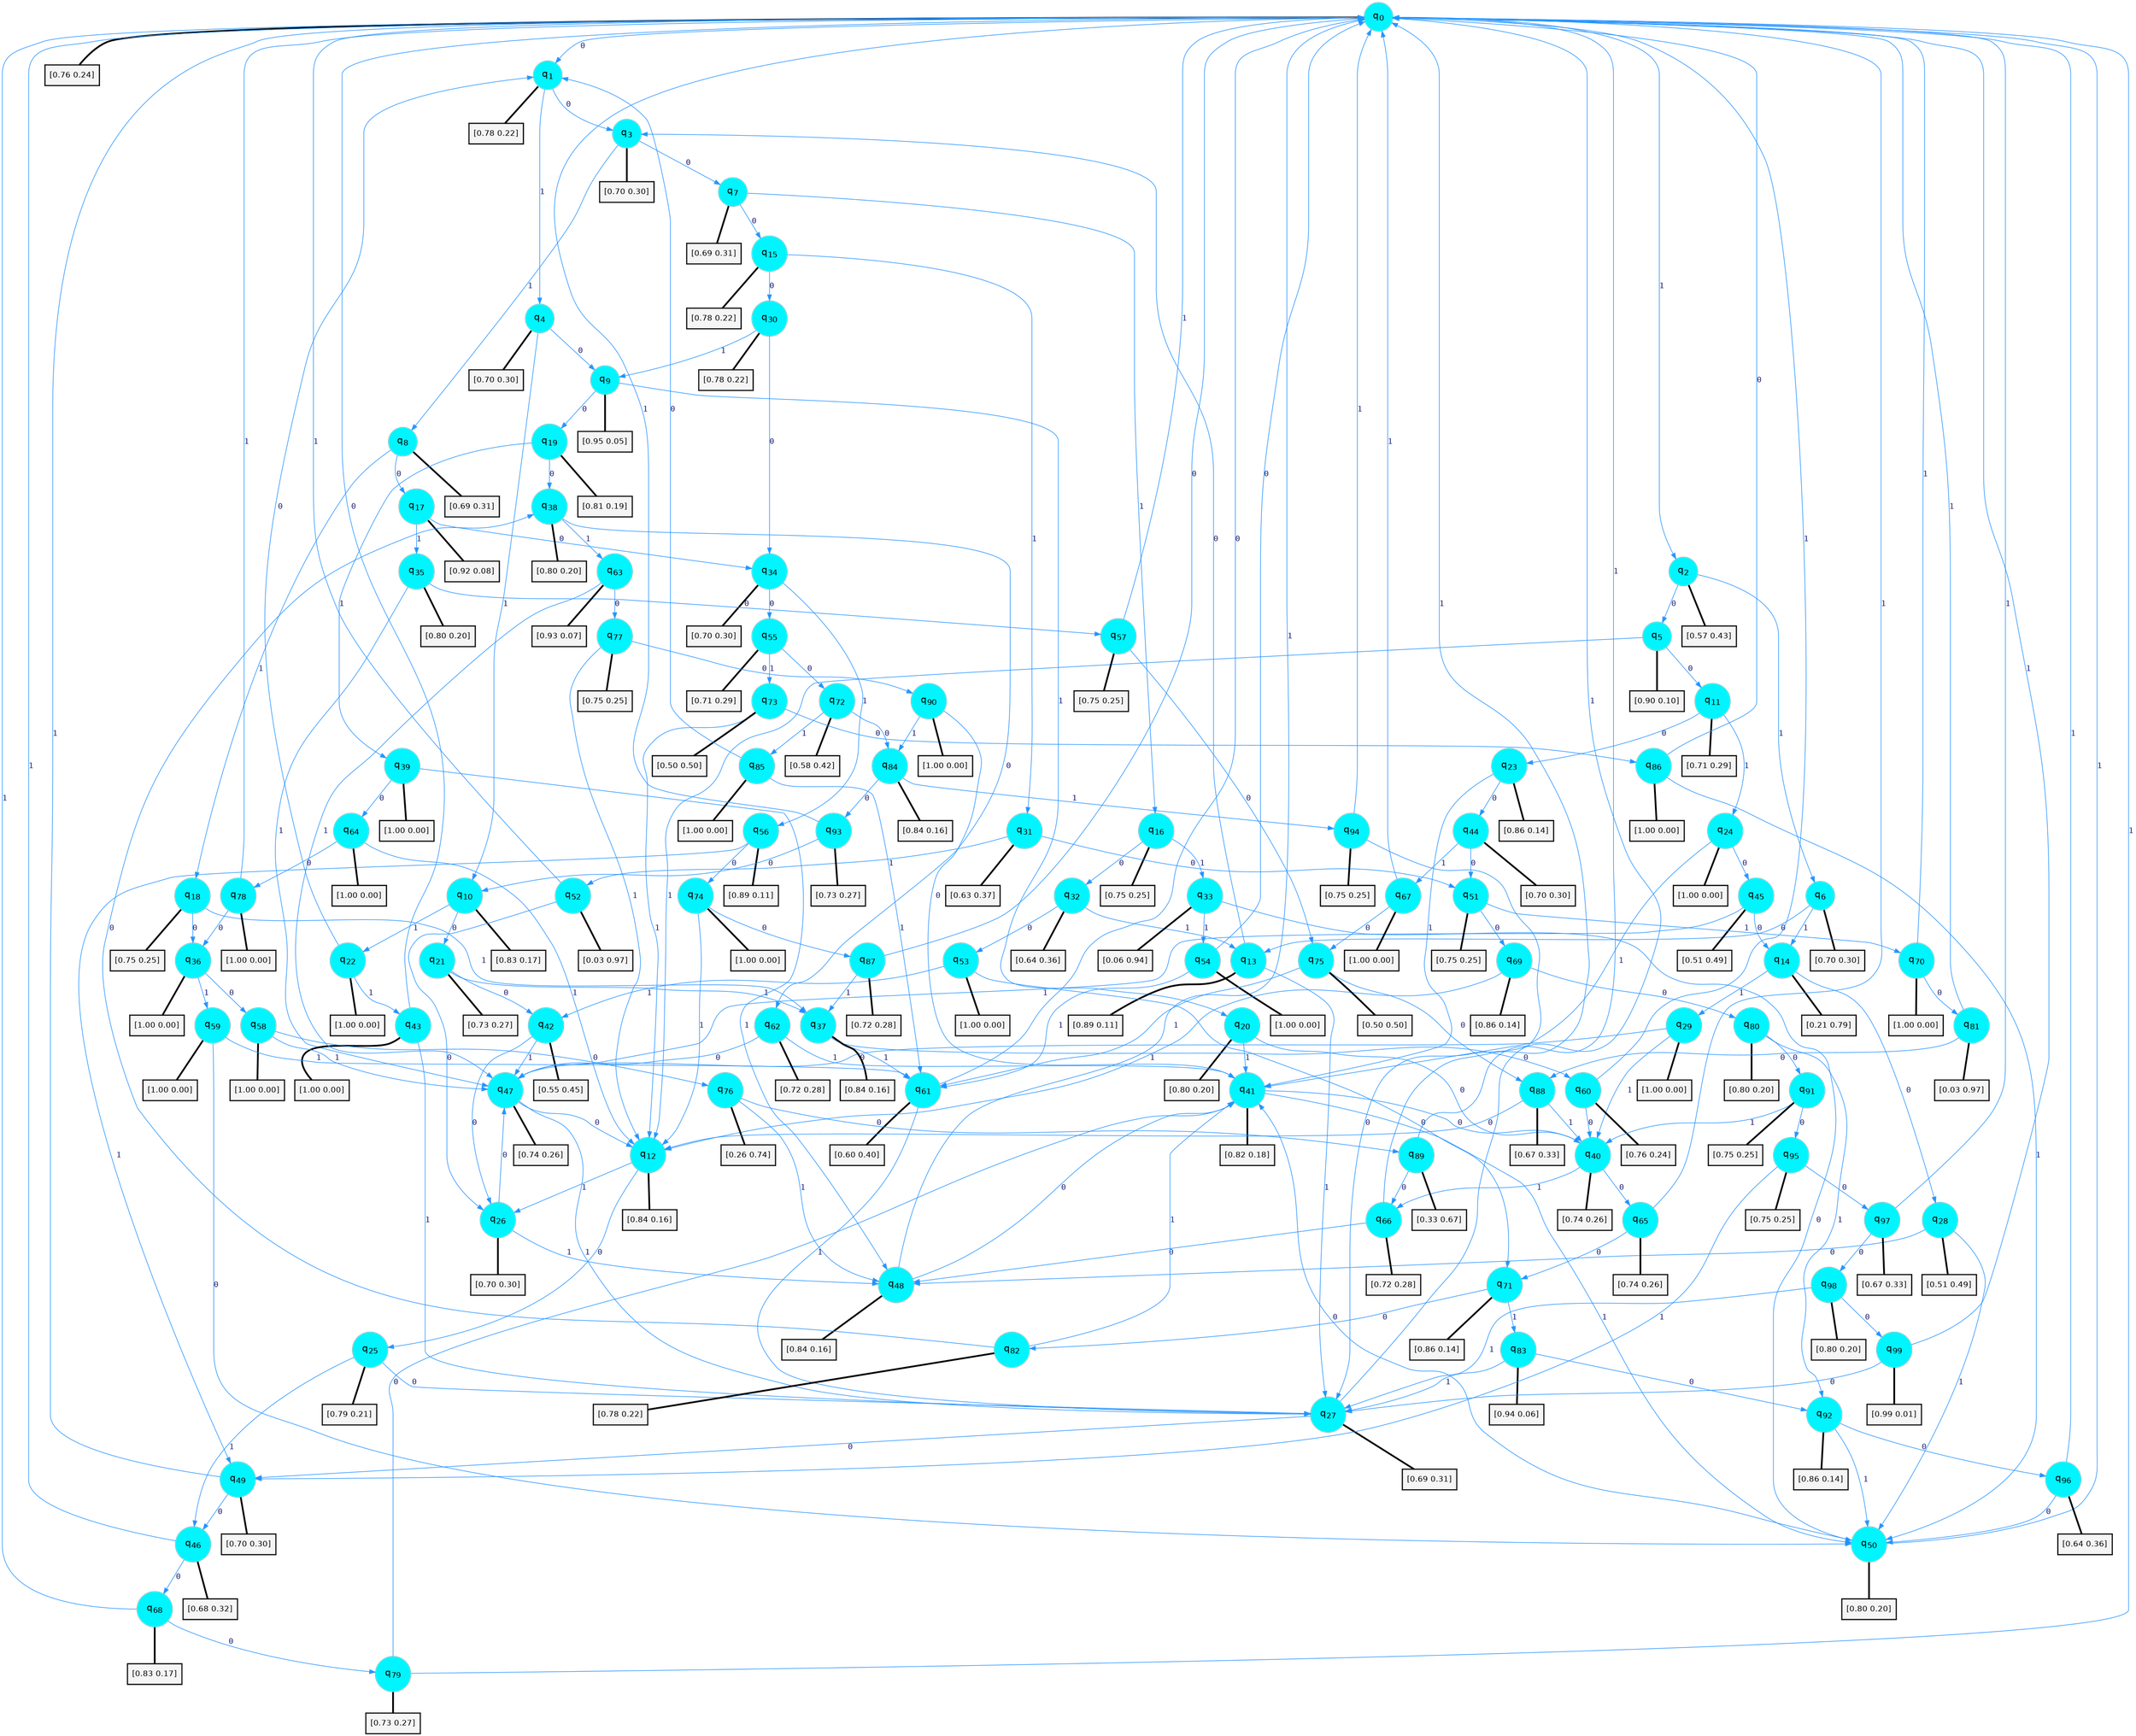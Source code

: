 digraph G {
graph [
bgcolor=transparent, dpi=300, rankdir=TD, size="40,25"];
node [
color=gray, fillcolor=turquoise1, fontcolor=black, fontname=Helvetica, fontsize=16, fontweight=bold, shape=circle, style=filled];
edge [
arrowsize=1, color=dodgerblue1, fontcolor=midnightblue, fontname=courier, fontweight=bold, penwidth=1, style=solid, weight=20];
0[label=<q<SUB>0</SUB>>];
1[label=<q<SUB>1</SUB>>];
2[label=<q<SUB>2</SUB>>];
3[label=<q<SUB>3</SUB>>];
4[label=<q<SUB>4</SUB>>];
5[label=<q<SUB>5</SUB>>];
6[label=<q<SUB>6</SUB>>];
7[label=<q<SUB>7</SUB>>];
8[label=<q<SUB>8</SUB>>];
9[label=<q<SUB>9</SUB>>];
10[label=<q<SUB>10</SUB>>];
11[label=<q<SUB>11</SUB>>];
12[label=<q<SUB>12</SUB>>];
13[label=<q<SUB>13</SUB>>];
14[label=<q<SUB>14</SUB>>];
15[label=<q<SUB>15</SUB>>];
16[label=<q<SUB>16</SUB>>];
17[label=<q<SUB>17</SUB>>];
18[label=<q<SUB>18</SUB>>];
19[label=<q<SUB>19</SUB>>];
20[label=<q<SUB>20</SUB>>];
21[label=<q<SUB>21</SUB>>];
22[label=<q<SUB>22</SUB>>];
23[label=<q<SUB>23</SUB>>];
24[label=<q<SUB>24</SUB>>];
25[label=<q<SUB>25</SUB>>];
26[label=<q<SUB>26</SUB>>];
27[label=<q<SUB>27</SUB>>];
28[label=<q<SUB>28</SUB>>];
29[label=<q<SUB>29</SUB>>];
30[label=<q<SUB>30</SUB>>];
31[label=<q<SUB>31</SUB>>];
32[label=<q<SUB>32</SUB>>];
33[label=<q<SUB>33</SUB>>];
34[label=<q<SUB>34</SUB>>];
35[label=<q<SUB>35</SUB>>];
36[label=<q<SUB>36</SUB>>];
37[label=<q<SUB>37</SUB>>];
38[label=<q<SUB>38</SUB>>];
39[label=<q<SUB>39</SUB>>];
40[label=<q<SUB>40</SUB>>];
41[label=<q<SUB>41</SUB>>];
42[label=<q<SUB>42</SUB>>];
43[label=<q<SUB>43</SUB>>];
44[label=<q<SUB>44</SUB>>];
45[label=<q<SUB>45</SUB>>];
46[label=<q<SUB>46</SUB>>];
47[label=<q<SUB>47</SUB>>];
48[label=<q<SUB>48</SUB>>];
49[label=<q<SUB>49</SUB>>];
50[label=<q<SUB>50</SUB>>];
51[label=<q<SUB>51</SUB>>];
52[label=<q<SUB>52</SUB>>];
53[label=<q<SUB>53</SUB>>];
54[label=<q<SUB>54</SUB>>];
55[label=<q<SUB>55</SUB>>];
56[label=<q<SUB>56</SUB>>];
57[label=<q<SUB>57</SUB>>];
58[label=<q<SUB>58</SUB>>];
59[label=<q<SUB>59</SUB>>];
60[label=<q<SUB>60</SUB>>];
61[label=<q<SUB>61</SUB>>];
62[label=<q<SUB>62</SUB>>];
63[label=<q<SUB>63</SUB>>];
64[label=<q<SUB>64</SUB>>];
65[label=<q<SUB>65</SUB>>];
66[label=<q<SUB>66</SUB>>];
67[label=<q<SUB>67</SUB>>];
68[label=<q<SUB>68</SUB>>];
69[label=<q<SUB>69</SUB>>];
70[label=<q<SUB>70</SUB>>];
71[label=<q<SUB>71</SUB>>];
72[label=<q<SUB>72</SUB>>];
73[label=<q<SUB>73</SUB>>];
74[label=<q<SUB>74</SUB>>];
75[label=<q<SUB>75</SUB>>];
76[label=<q<SUB>76</SUB>>];
77[label=<q<SUB>77</SUB>>];
78[label=<q<SUB>78</SUB>>];
79[label=<q<SUB>79</SUB>>];
80[label=<q<SUB>80</SUB>>];
81[label=<q<SUB>81</SUB>>];
82[label=<q<SUB>82</SUB>>];
83[label=<q<SUB>83</SUB>>];
84[label=<q<SUB>84</SUB>>];
85[label=<q<SUB>85</SUB>>];
86[label=<q<SUB>86</SUB>>];
87[label=<q<SUB>87</SUB>>];
88[label=<q<SUB>88</SUB>>];
89[label=<q<SUB>89</SUB>>];
90[label=<q<SUB>90</SUB>>];
91[label=<q<SUB>91</SUB>>];
92[label=<q<SUB>92</SUB>>];
93[label=<q<SUB>93</SUB>>];
94[label=<q<SUB>94</SUB>>];
95[label=<q<SUB>95</SUB>>];
96[label=<q<SUB>96</SUB>>];
97[label=<q<SUB>97</SUB>>];
98[label=<q<SUB>98</SUB>>];
99[label=<q<SUB>99</SUB>>];
100[label="[0.76 0.24]", shape=box,fontcolor=black, fontname=Helvetica, fontsize=14, penwidth=2, fillcolor=whitesmoke,color=black];
101[label="[0.78 0.22]", shape=box,fontcolor=black, fontname=Helvetica, fontsize=14, penwidth=2, fillcolor=whitesmoke,color=black];
102[label="[0.57 0.43]", shape=box,fontcolor=black, fontname=Helvetica, fontsize=14, penwidth=2, fillcolor=whitesmoke,color=black];
103[label="[0.70 0.30]", shape=box,fontcolor=black, fontname=Helvetica, fontsize=14, penwidth=2, fillcolor=whitesmoke,color=black];
104[label="[0.70 0.30]", shape=box,fontcolor=black, fontname=Helvetica, fontsize=14, penwidth=2, fillcolor=whitesmoke,color=black];
105[label="[0.90 0.10]", shape=box,fontcolor=black, fontname=Helvetica, fontsize=14, penwidth=2, fillcolor=whitesmoke,color=black];
106[label="[0.70 0.30]", shape=box,fontcolor=black, fontname=Helvetica, fontsize=14, penwidth=2, fillcolor=whitesmoke,color=black];
107[label="[0.69 0.31]", shape=box,fontcolor=black, fontname=Helvetica, fontsize=14, penwidth=2, fillcolor=whitesmoke,color=black];
108[label="[0.69 0.31]", shape=box,fontcolor=black, fontname=Helvetica, fontsize=14, penwidth=2, fillcolor=whitesmoke,color=black];
109[label="[0.95 0.05]", shape=box,fontcolor=black, fontname=Helvetica, fontsize=14, penwidth=2, fillcolor=whitesmoke,color=black];
110[label="[0.83 0.17]", shape=box,fontcolor=black, fontname=Helvetica, fontsize=14, penwidth=2, fillcolor=whitesmoke,color=black];
111[label="[0.71 0.29]", shape=box,fontcolor=black, fontname=Helvetica, fontsize=14, penwidth=2, fillcolor=whitesmoke,color=black];
112[label="[0.84 0.16]", shape=box,fontcolor=black, fontname=Helvetica, fontsize=14, penwidth=2, fillcolor=whitesmoke,color=black];
113[label="[0.89 0.11]", shape=box,fontcolor=black, fontname=Helvetica, fontsize=14, penwidth=2, fillcolor=whitesmoke,color=black];
114[label="[0.21 0.79]", shape=box,fontcolor=black, fontname=Helvetica, fontsize=14, penwidth=2, fillcolor=whitesmoke,color=black];
115[label="[0.78 0.22]", shape=box,fontcolor=black, fontname=Helvetica, fontsize=14, penwidth=2, fillcolor=whitesmoke,color=black];
116[label="[0.75 0.25]", shape=box,fontcolor=black, fontname=Helvetica, fontsize=14, penwidth=2, fillcolor=whitesmoke,color=black];
117[label="[0.92 0.08]", shape=box,fontcolor=black, fontname=Helvetica, fontsize=14, penwidth=2, fillcolor=whitesmoke,color=black];
118[label="[0.75 0.25]", shape=box,fontcolor=black, fontname=Helvetica, fontsize=14, penwidth=2, fillcolor=whitesmoke,color=black];
119[label="[0.81 0.19]", shape=box,fontcolor=black, fontname=Helvetica, fontsize=14, penwidth=2, fillcolor=whitesmoke,color=black];
120[label="[0.80 0.20]", shape=box,fontcolor=black, fontname=Helvetica, fontsize=14, penwidth=2, fillcolor=whitesmoke,color=black];
121[label="[0.73 0.27]", shape=box,fontcolor=black, fontname=Helvetica, fontsize=14, penwidth=2, fillcolor=whitesmoke,color=black];
122[label="[1.00 0.00]", shape=box,fontcolor=black, fontname=Helvetica, fontsize=14, penwidth=2, fillcolor=whitesmoke,color=black];
123[label="[0.86 0.14]", shape=box,fontcolor=black, fontname=Helvetica, fontsize=14, penwidth=2, fillcolor=whitesmoke,color=black];
124[label="[1.00 0.00]", shape=box,fontcolor=black, fontname=Helvetica, fontsize=14, penwidth=2, fillcolor=whitesmoke,color=black];
125[label="[0.79 0.21]", shape=box,fontcolor=black, fontname=Helvetica, fontsize=14, penwidth=2, fillcolor=whitesmoke,color=black];
126[label="[0.70 0.30]", shape=box,fontcolor=black, fontname=Helvetica, fontsize=14, penwidth=2, fillcolor=whitesmoke,color=black];
127[label="[0.69 0.31]", shape=box,fontcolor=black, fontname=Helvetica, fontsize=14, penwidth=2, fillcolor=whitesmoke,color=black];
128[label="[0.51 0.49]", shape=box,fontcolor=black, fontname=Helvetica, fontsize=14, penwidth=2, fillcolor=whitesmoke,color=black];
129[label="[1.00 0.00]", shape=box,fontcolor=black, fontname=Helvetica, fontsize=14, penwidth=2, fillcolor=whitesmoke,color=black];
130[label="[0.78 0.22]", shape=box,fontcolor=black, fontname=Helvetica, fontsize=14, penwidth=2, fillcolor=whitesmoke,color=black];
131[label="[0.63 0.37]", shape=box,fontcolor=black, fontname=Helvetica, fontsize=14, penwidth=2, fillcolor=whitesmoke,color=black];
132[label="[0.64 0.36]", shape=box,fontcolor=black, fontname=Helvetica, fontsize=14, penwidth=2, fillcolor=whitesmoke,color=black];
133[label="[0.06 0.94]", shape=box,fontcolor=black, fontname=Helvetica, fontsize=14, penwidth=2, fillcolor=whitesmoke,color=black];
134[label="[0.70 0.30]", shape=box,fontcolor=black, fontname=Helvetica, fontsize=14, penwidth=2, fillcolor=whitesmoke,color=black];
135[label="[0.80 0.20]", shape=box,fontcolor=black, fontname=Helvetica, fontsize=14, penwidth=2, fillcolor=whitesmoke,color=black];
136[label="[1.00 0.00]", shape=box,fontcolor=black, fontname=Helvetica, fontsize=14, penwidth=2, fillcolor=whitesmoke,color=black];
137[label="[0.84 0.16]", shape=box,fontcolor=black, fontname=Helvetica, fontsize=14, penwidth=2, fillcolor=whitesmoke,color=black];
138[label="[0.80 0.20]", shape=box,fontcolor=black, fontname=Helvetica, fontsize=14, penwidth=2, fillcolor=whitesmoke,color=black];
139[label="[1.00 0.00]", shape=box,fontcolor=black, fontname=Helvetica, fontsize=14, penwidth=2, fillcolor=whitesmoke,color=black];
140[label="[0.74 0.26]", shape=box,fontcolor=black, fontname=Helvetica, fontsize=14, penwidth=2, fillcolor=whitesmoke,color=black];
141[label="[0.82 0.18]", shape=box,fontcolor=black, fontname=Helvetica, fontsize=14, penwidth=2, fillcolor=whitesmoke,color=black];
142[label="[0.55 0.45]", shape=box,fontcolor=black, fontname=Helvetica, fontsize=14, penwidth=2, fillcolor=whitesmoke,color=black];
143[label="[1.00 0.00]", shape=box,fontcolor=black, fontname=Helvetica, fontsize=14, penwidth=2, fillcolor=whitesmoke,color=black];
144[label="[0.70 0.30]", shape=box,fontcolor=black, fontname=Helvetica, fontsize=14, penwidth=2, fillcolor=whitesmoke,color=black];
145[label="[0.51 0.49]", shape=box,fontcolor=black, fontname=Helvetica, fontsize=14, penwidth=2, fillcolor=whitesmoke,color=black];
146[label="[0.68 0.32]", shape=box,fontcolor=black, fontname=Helvetica, fontsize=14, penwidth=2, fillcolor=whitesmoke,color=black];
147[label="[0.74 0.26]", shape=box,fontcolor=black, fontname=Helvetica, fontsize=14, penwidth=2, fillcolor=whitesmoke,color=black];
148[label="[0.84 0.16]", shape=box,fontcolor=black, fontname=Helvetica, fontsize=14, penwidth=2, fillcolor=whitesmoke,color=black];
149[label="[0.70 0.30]", shape=box,fontcolor=black, fontname=Helvetica, fontsize=14, penwidth=2, fillcolor=whitesmoke,color=black];
150[label="[0.80 0.20]", shape=box,fontcolor=black, fontname=Helvetica, fontsize=14, penwidth=2, fillcolor=whitesmoke,color=black];
151[label="[0.75 0.25]", shape=box,fontcolor=black, fontname=Helvetica, fontsize=14, penwidth=2, fillcolor=whitesmoke,color=black];
152[label="[0.03 0.97]", shape=box,fontcolor=black, fontname=Helvetica, fontsize=14, penwidth=2, fillcolor=whitesmoke,color=black];
153[label="[1.00 0.00]", shape=box,fontcolor=black, fontname=Helvetica, fontsize=14, penwidth=2, fillcolor=whitesmoke,color=black];
154[label="[1.00 0.00]", shape=box,fontcolor=black, fontname=Helvetica, fontsize=14, penwidth=2, fillcolor=whitesmoke,color=black];
155[label="[0.71 0.29]", shape=box,fontcolor=black, fontname=Helvetica, fontsize=14, penwidth=2, fillcolor=whitesmoke,color=black];
156[label="[0.89 0.11]", shape=box,fontcolor=black, fontname=Helvetica, fontsize=14, penwidth=2, fillcolor=whitesmoke,color=black];
157[label="[0.75 0.25]", shape=box,fontcolor=black, fontname=Helvetica, fontsize=14, penwidth=2, fillcolor=whitesmoke,color=black];
158[label="[1.00 0.00]", shape=box,fontcolor=black, fontname=Helvetica, fontsize=14, penwidth=2, fillcolor=whitesmoke,color=black];
159[label="[1.00 0.00]", shape=box,fontcolor=black, fontname=Helvetica, fontsize=14, penwidth=2, fillcolor=whitesmoke,color=black];
160[label="[0.76 0.24]", shape=box,fontcolor=black, fontname=Helvetica, fontsize=14, penwidth=2, fillcolor=whitesmoke,color=black];
161[label="[0.60 0.40]", shape=box,fontcolor=black, fontname=Helvetica, fontsize=14, penwidth=2, fillcolor=whitesmoke,color=black];
162[label="[0.72 0.28]", shape=box,fontcolor=black, fontname=Helvetica, fontsize=14, penwidth=2, fillcolor=whitesmoke,color=black];
163[label="[0.93 0.07]", shape=box,fontcolor=black, fontname=Helvetica, fontsize=14, penwidth=2, fillcolor=whitesmoke,color=black];
164[label="[1.00 0.00]", shape=box,fontcolor=black, fontname=Helvetica, fontsize=14, penwidth=2, fillcolor=whitesmoke,color=black];
165[label="[0.74 0.26]", shape=box,fontcolor=black, fontname=Helvetica, fontsize=14, penwidth=2, fillcolor=whitesmoke,color=black];
166[label="[0.72 0.28]", shape=box,fontcolor=black, fontname=Helvetica, fontsize=14, penwidth=2, fillcolor=whitesmoke,color=black];
167[label="[1.00 0.00]", shape=box,fontcolor=black, fontname=Helvetica, fontsize=14, penwidth=2, fillcolor=whitesmoke,color=black];
168[label="[0.83 0.17]", shape=box,fontcolor=black, fontname=Helvetica, fontsize=14, penwidth=2, fillcolor=whitesmoke,color=black];
169[label="[0.86 0.14]", shape=box,fontcolor=black, fontname=Helvetica, fontsize=14, penwidth=2, fillcolor=whitesmoke,color=black];
170[label="[1.00 0.00]", shape=box,fontcolor=black, fontname=Helvetica, fontsize=14, penwidth=2, fillcolor=whitesmoke,color=black];
171[label="[0.86 0.14]", shape=box,fontcolor=black, fontname=Helvetica, fontsize=14, penwidth=2, fillcolor=whitesmoke,color=black];
172[label="[0.58 0.42]", shape=box,fontcolor=black, fontname=Helvetica, fontsize=14, penwidth=2, fillcolor=whitesmoke,color=black];
173[label="[0.50 0.50]", shape=box,fontcolor=black, fontname=Helvetica, fontsize=14, penwidth=2, fillcolor=whitesmoke,color=black];
174[label="[1.00 0.00]", shape=box,fontcolor=black, fontname=Helvetica, fontsize=14, penwidth=2, fillcolor=whitesmoke,color=black];
175[label="[0.50 0.50]", shape=box,fontcolor=black, fontname=Helvetica, fontsize=14, penwidth=2, fillcolor=whitesmoke,color=black];
176[label="[0.26 0.74]", shape=box,fontcolor=black, fontname=Helvetica, fontsize=14, penwidth=2, fillcolor=whitesmoke,color=black];
177[label="[0.75 0.25]", shape=box,fontcolor=black, fontname=Helvetica, fontsize=14, penwidth=2, fillcolor=whitesmoke,color=black];
178[label="[1.00 0.00]", shape=box,fontcolor=black, fontname=Helvetica, fontsize=14, penwidth=2, fillcolor=whitesmoke,color=black];
179[label="[0.73 0.27]", shape=box,fontcolor=black, fontname=Helvetica, fontsize=14, penwidth=2, fillcolor=whitesmoke,color=black];
180[label="[0.80 0.20]", shape=box,fontcolor=black, fontname=Helvetica, fontsize=14, penwidth=2, fillcolor=whitesmoke,color=black];
181[label="[0.03 0.97]", shape=box,fontcolor=black, fontname=Helvetica, fontsize=14, penwidth=2, fillcolor=whitesmoke,color=black];
182[label="[0.78 0.22]", shape=box,fontcolor=black, fontname=Helvetica, fontsize=14, penwidth=2, fillcolor=whitesmoke,color=black];
183[label="[0.94 0.06]", shape=box,fontcolor=black, fontname=Helvetica, fontsize=14, penwidth=2, fillcolor=whitesmoke,color=black];
184[label="[0.84 0.16]", shape=box,fontcolor=black, fontname=Helvetica, fontsize=14, penwidth=2, fillcolor=whitesmoke,color=black];
185[label="[1.00 0.00]", shape=box,fontcolor=black, fontname=Helvetica, fontsize=14, penwidth=2, fillcolor=whitesmoke,color=black];
186[label="[1.00 0.00]", shape=box,fontcolor=black, fontname=Helvetica, fontsize=14, penwidth=2, fillcolor=whitesmoke,color=black];
187[label="[0.72 0.28]", shape=box,fontcolor=black, fontname=Helvetica, fontsize=14, penwidth=2, fillcolor=whitesmoke,color=black];
188[label="[0.67 0.33]", shape=box,fontcolor=black, fontname=Helvetica, fontsize=14, penwidth=2, fillcolor=whitesmoke,color=black];
189[label="[0.33 0.67]", shape=box,fontcolor=black, fontname=Helvetica, fontsize=14, penwidth=2, fillcolor=whitesmoke,color=black];
190[label="[1.00 0.00]", shape=box,fontcolor=black, fontname=Helvetica, fontsize=14, penwidth=2, fillcolor=whitesmoke,color=black];
191[label="[0.75 0.25]", shape=box,fontcolor=black, fontname=Helvetica, fontsize=14, penwidth=2, fillcolor=whitesmoke,color=black];
192[label="[0.86 0.14]", shape=box,fontcolor=black, fontname=Helvetica, fontsize=14, penwidth=2, fillcolor=whitesmoke,color=black];
193[label="[0.73 0.27]", shape=box,fontcolor=black, fontname=Helvetica, fontsize=14, penwidth=2, fillcolor=whitesmoke,color=black];
194[label="[0.75 0.25]", shape=box,fontcolor=black, fontname=Helvetica, fontsize=14, penwidth=2, fillcolor=whitesmoke,color=black];
195[label="[0.75 0.25]", shape=box,fontcolor=black, fontname=Helvetica, fontsize=14, penwidth=2, fillcolor=whitesmoke,color=black];
196[label="[0.64 0.36]", shape=box,fontcolor=black, fontname=Helvetica, fontsize=14, penwidth=2, fillcolor=whitesmoke,color=black];
197[label="[0.67 0.33]", shape=box,fontcolor=black, fontname=Helvetica, fontsize=14, penwidth=2, fillcolor=whitesmoke,color=black];
198[label="[0.80 0.20]", shape=box,fontcolor=black, fontname=Helvetica, fontsize=14, penwidth=2, fillcolor=whitesmoke,color=black];
199[label="[0.99 0.01]", shape=box,fontcolor=black, fontname=Helvetica, fontsize=14, penwidth=2, fillcolor=whitesmoke,color=black];
0->1 [label=0];
0->2 [label=1];
0->100 [arrowhead=none, penwidth=3,color=black];
1->3 [label=0];
1->4 [label=1];
1->101 [arrowhead=none, penwidth=3,color=black];
2->5 [label=0];
2->6 [label=1];
2->102 [arrowhead=none, penwidth=3,color=black];
3->7 [label=0];
3->8 [label=1];
3->103 [arrowhead=none, penwidth=3,color=black];
4->9 [label=0];
4->10 [label=1];
4->104 [arrowhead=none, penwidth=3,color=black];
5->11 [label=0];
5->12 [label=1];
5->105 [arrowhead=none, penwidth=3,color=black];
6->13 [label=0];
6->14 [label=1];
6->106 [arrowhead=none, penwidth=3,color=black];
7->15 [label=0];
7->16 [label=1];
7->107 [arrowhead=none, penwidth=3,color=black];
8->17 [label=0];
8->18 [label=1];
8->108 [arrowhead=none, penwidth=3,color=black];
9->19 [label=0];
9->20 [label=1];
9->109 [arrowhead=none, penwidth=3,color=black];
10->21 [label=0];
10->22 [label=1];
10->110 [arrowhead=none, penwidth=3,color=black];
11->23 [label=0];
11->24 [label=1];
11->111 [arrowhead=none, penwidth=3,color=black];
12->25 [label=0];
12->26 [label=1];
12->112 [arrowhead=none, penwidth=3,color=black];
13->3 [label=0];
13->27 [label=1];
13->113 [arrowhead=none, penwidth=3,color=black];
14->28 [label=0];
14->29 [label=1];
14->114 [arrowhead=none, penwidth=3,color=black];
15->30 [label=0];
15->31 [label=1];
15->115 [arrowhead=none, penwidth=3,color=black];
16->32 [label=0];
16->33 [label=1];
16->116 [arrowhead=none, penwidth=3,color=black];
17->34 [label=0];
17->35 [label=1];
17->117 [arrowhead=none, penwidth=3,color=black];
18->36 [label=0];
18->37 [label=1];
18->118 [arrowhead=none, penwidth=3,color=black];
19->38 [label=0];
19->39 [label=1];
19->119 [arrowhead=none, penwidth=3,color=black];
20->40 [label=0];
20->41 [label=1];
20->120 [arrowhead=none, penwidth=3,color=black];
21->42 [label=0];
21->37 [label=1];
21->121 [arrowhead=none, penwidth=3,color=black];
22->1 [label=0];
22->43 [label=1];
22->122 [arrowhead=none, penwidth=3,color=black];
23->44 [label=0];
23->41 [label=1];
23->123 [arrowhead=none, penwidth=3,color=black];
24->45 [label=0];
24->41 [label=1];
24->124 [arrowhead=none, penwidth=3,color=black];
25->27 [label=0];
25->46 [label=1];
25->125 [arrowhead=none, penwidth=3,color=black];
26->47 [label=0];
26->48 [label=1];
26->126 [arrowhead=none, penwidth=3,color=black];
27->49 [label=0];
27->0 [label=1];
27->127 [arrowhead=none, penwidth=3,color=black];
28->48 [label=0];
28->50 [label=1];
28->128 [arrowhead=none, penwidth=3,color=black];
29->47 [label=0];
29->40 [label=1];
29->129 [arrowhead=none, penwidth=3,color=black];
30->34 [label=0];
30->9 [label=1];
30->130 [arrowhead=none, penwidth=3,color=black];
31->51 [label=0];
31->52 [label=1];
31->131 [arrowhead=none, penwidth=3,color=black];
32->53 [label=0];
32->13 [label=1];
32->132 [arrowhead=none, penwidth=3,color=black];
33->50 [label=0];
33->54 [label=1];
33->133 [arrowhead=none, penwidth=3,color=black];
34->55 [label=0];
34->56 [label=1];
34->134 [arrowhead=none, penwidth=3,color=black];
35->57 [label=0];
35->47 [label=1];
35->135 [arrowhead=none, penwidth=3,color=black];
36->58 [label=0];
36->59 [label=1];
36->136 [arrowhead=none, penwidth=3,color=black];
37->60 [label=0];
37->61 [label=1];
37->137 [arrowhead=none, penwidth=3,color=black];
38->62 [label=0];
38->63 [label=1];
38->138 [arrowhead=none, penwidth=3,color=black];
39->64 [label=0];
39->48 [label=1];
39->139 [arrowhead=none, penwidth=3,color=black];
40->65 [label=0];
40->66 [label=1];
40->140 [arrowhead=none, penwidth=3,color=black];
41->40 [label=0];
41->50 [label=1];
41->141 [arrowhead=none, penwidth=3,color=black];
42->26 [label=0];
42->47 [label=1];
42->142 [arrowhead=none, penwidth=3,color=black];
43->0 [label=0];
43->27 [label=1];
43->143 [arrowhead=none, penwidth=3,color=black];
44->51 [label=0];
44->67 [label=1];
44->144 [arrowhead=none, penwidth=3,color=black];
45->14 [label=0];
45->47 [label=1];
45->145 [arrowhead=none, penwidth=3,color=black];
46->68 [label=0];
46->0 [label=1];
46->146 [arrowhead=none, penwidth=3,color=black];
47->12 [label=0];
47->27 [label=1];
47->147 [arrowhead=none, penwidth=3,color=black];
48->41 [label=0];
48->0 [label=1];
48->148 [arrowhead=none, penwidth=3,color=black];
49->46 [label=0];
49->0 [label=1];
49->149 [arrowhead=none, penwidth=3,color=black];
50->41 [label=0];
50->0 [label=1];
50->150 [arrowhead=none, penwidth=3,color=black];
51->69 [label=0];
51->70 [label=1];
51->151 [arrowhead=none, penwidth=3,color=black];
52->26 [label=0];
52->0 [label=1];
52->152 [arrowhead=none, penwidth=3,color=black];
53->71 [label=0];
53->42 [label=1];
53->153 [arrowhead=none, penwidth=3,color=black];
54->0 [label=0];
54->61 [label=1];
54->154 [arrowhead=none, penwidth=3,color=black];
55->72 [label=0];
55->73 [label=1];
55->155 [arrowhead=none, penwidth=3,color=black];
56->74 [label=0];
56->49 [label=1];
56->156 [arrowhead=none, penwidth=3,color=black];
57->75 [label=0];
57->0 [label=1];
57->157 [arrowhead=none, penwidth=3,color=black];
58->76 [label=0];
58->47 [label=1];
58->158 [arrowhead=none, penwidth=3,color=black];
59->50 [label=0];
59->61 [label=1];
59->159 [arrowhead=none, penwidth=3,color=black];
60->40 [label=0];
60->0 [label=1];
60->160 [arrowhead=none, penwidth=3,color=black];
61->0 [label=0];
61->27 [label=1];
61->161 [arrowhead=none, penwidth=3,color=black];
62->47 [label=0];
62->41 [label=1];
62->162 [arrowhead=none, penwidth=3,color=black];
63->77 [label=0];
63->47 [label=1];
63->163 [arrowhead=none, penwidth=3,color=black];
64->78 [label=0];
64->12 [label=1];
64->164 [arrowhead=none, penwidth=3,color=black];
65->71 [label=0];
65->0 [label=1];
65->165 [arrowhead=none, penwidth=3,color=black];
66->48 [label=0];
66->0 [label=1];
66->166 [arrowhead=none, penwidth=3,color=black];
67->75 [label=0];
67->0 [label=1];
67->167 [arrowhead=none, penwidth=3,color=black];
68->79 [label=0];
68->0 [label=1];
68->168 [arrowhead=none, penwidth=3,color=black];
69->80 [label=0];
69->12 [label=1];
69->169 [arrowhead=none, penwidth=3,color=black];
70->81 [label=0];
70->0 [label=1];
70->170 [arrowhead=none, penwidth=3,color=black];
71->82 [label=0];
71->83 [label=1];
71->171 [arrowhead=none, penwidth=3,color=black];
72->84 [label=0];
72->85 [label=1];
72->172 [arrowhead=none, penwidth=3,color=black];
73->86 [label=0];
73->12 [label=1];
73->173 [arrowhead=none, penwidth=3,color=black];
74->87 [label=0];
74->12 [label=1];
74->174 [arrowhead=none, penwidth=3,color=black];
75->88 [label=0];
75->61 [label=1];
75->175 [arrowhead=none, penwidth=3,color=black];
76->89 [label=0];
76->48 [label=1];
76->176 [arrowhead=none, penwidth=3,color=black];
77->90 [label=0];
77->12 [label=1];
77->177 [arrowhead=none, penwidth=3,color=black];
78->36 [label=0];
78->0 [label=1];
78->178 [arrowhead=none, penwidth=3,color=black];
79->41 [label=0];
79->0 [label=1];
79->179 [arrowhead=none, penwidth=3,color=black];
80->91 [label=0];
80->92 [label=1];
80->180 [arrowhead=none, penwidth=3,color=black];
81->88 [label=0];
81->0 [label=1];
81->181 [arrowhead=none, penwidth=3,color=black];
82->38 [label=0];
82->41 [label=1];
82->182 [arrowhead=none, penwidth=3,color=black];
83->92 [label=0];
83->27 [label=1];
83->183 [arrowhead=none, penwidth=3,color=black];
84->93 [label=0];
84->94 [label=1];
84->184 [arrowhead=none, penwidth=3,color=black];
85->1 [label=0];
85->61 [label=1];
85->185 [arrowhead=none, penwidth=3,color=black];
86->0 [label=0];
86->50 [label=1];
86->186 [arrowhead=none, penwidth=3,color=black];
87->0 [label=0];
87->37 [label=1];
87->187 [arrowhead=none, penwidth=3,color=black];
88->12 [label=0];
88->40 [label=1];
88->188 [arrowhead=none, penwidth=3,color=black];
89->66 [label=0];
89->0 [label=1];
89->189 [arrowhead=none, penwidth=3,color=black];
90->41 [label=0];
90->84 [label=1];
90->190 [arrowhead=none, penwidth=3,color=black];
91->95 [label=0];
91->40 [label=1];
91->191 [arrowhead=none, penwidth=3,color=black];
92->96 [label=0];
92->50 [label=1];
92->192 [arrowhead=none, penwidth=3,color=black];
93->10 [label=0];
93->0 [label=1];
93->193 [arrowhead=none, penwidth=3,color=black];
94->27 [label=0];
94->0 [label=1];
94->194 [arrowhead=none, penwidth=3,color=black];
95->97 [label=0];
95->49 [label=1];
95->195 [arrowhead=none, penwidth=3,color=black];
96->50 [label=0];
96->0 [label=1];
96->196 [arrowhead=none, penwidth=3,color=black];
97->98 [label=0];
97->0 [label=1];
97->197 [arrowhead=none, penwidth=3,color=black];
98->99 [label=0];
98->27 [label=1];
98->198 [arrowhead=none, penwidth=3,color=black];
99->27 [label=0];
99->0 [label=1];
99->199 [arrowhead=none, penwidth=3,color=black];
}
